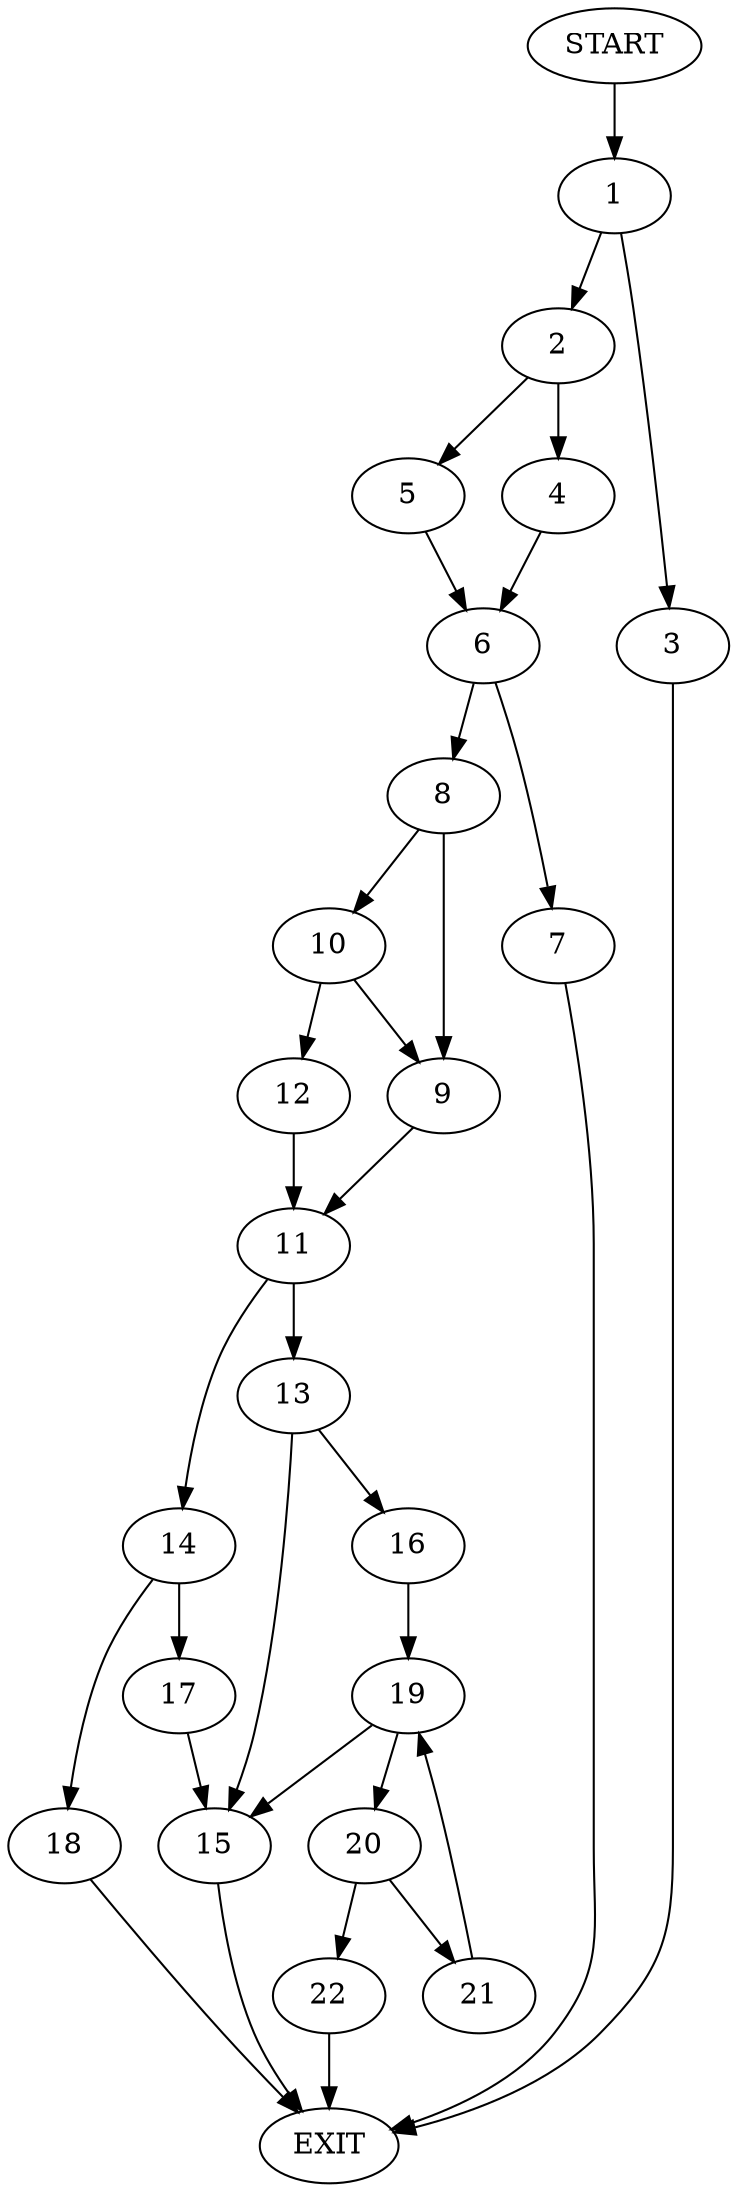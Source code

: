 digraph {
0 [label="START"]
23 [label="EXIT"]
0 -> 1
1 -> 2
1 -> 3
2 -> 4
2 -> 5
3 -> 23
4 -> 6
5 -> 6
6 -> 7
6 -> 8
7 -> 23
8 -> 9
8 -> 10
9 -> 11
10 -> 9
10 -> 12
12 -> 11
11 -> 13
11 -> 14
13 -> 15
13 -> 16
14 -> 17
14 -> 18
17 -> 15
18 -> 23
15 -> 23
16 -> 19
19 -> 15
19 -> 20
20 -> 21
20 -> 22
22 -> 23
21 -> 19
}
